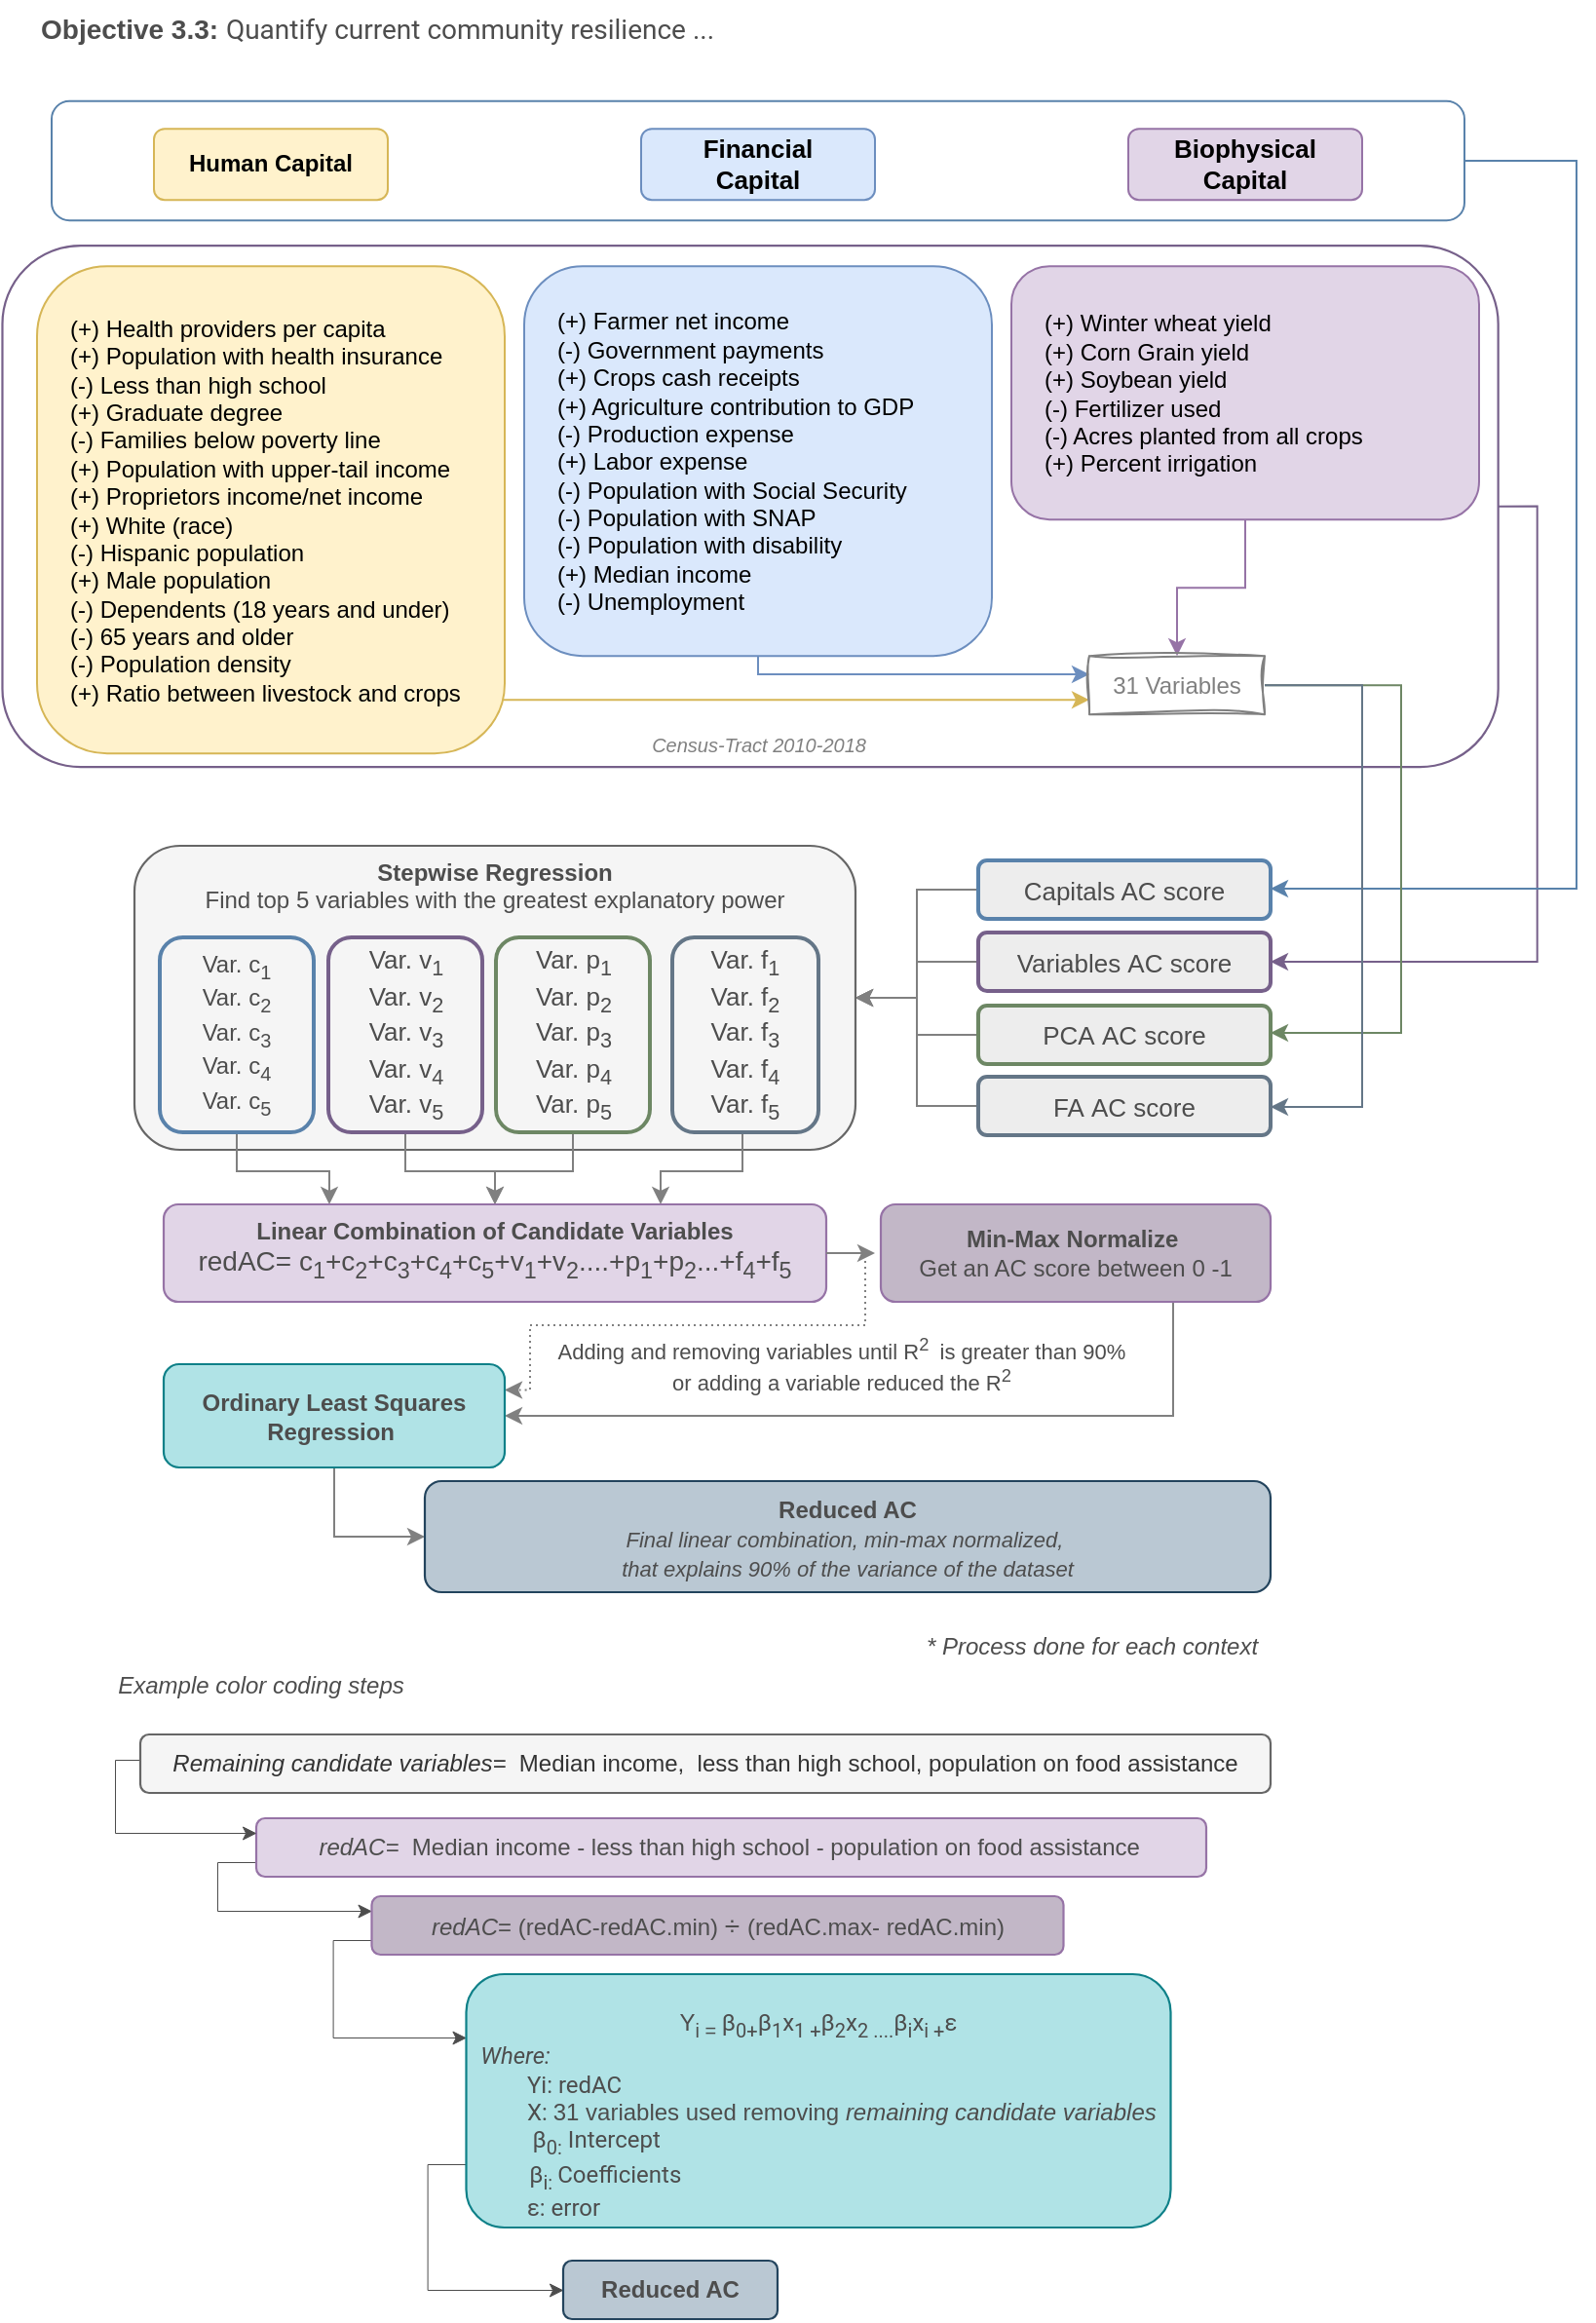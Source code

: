 <mxfile version="24.7.8">
  <diagram name="Page-1" id="65equGSbjDSZer9oPUZJ">
    <mxGraphModel dx="513" dy="2023" grid="1" gridSize="10" guides="1" tooltips="1" connect="1" arrows="1" fold="1" page="1" pageScale="1" pageWidth="850" pageHeight="1100" math="0" shadow="0">
      <root>
        <mxCell id="0" />
        <mxCell id="1" parent="0" />
        <mxCell id="CiPtJtfEncGm_2vBSK0f-44" style="edgeStyle=orthogonalEdgeStyle;rounded=0;orthogonalLoop=1;jettySize=auto;html=1;exitX=0;exitY=0.5;exitDx=0;exitDy=0;entryX=1;entryY=0.5;entryDx=0;entryDy=0;strokeColor=#808080;align=center;verticalAlign=middle;fontFamily=Helvetica;fontSize=11;fontColor=#4D4D4D;labelBackgroundColor=default;endArrow=classic;" parent="1" source="CiPtJtfEncGm_2vBSK0f-5" target="CiPtJtfEncGm_2vBSK0f-10" edge="1">
          <mxGeometry relative="1" as="geometry" />
        </mxCell>
        <mxCell id="CiPtJtfEncGm_2vBSK0f-5" value="&lt;font style=&quot;font-size: 13px;&quot;&gt;Variables&amp;nbsp;AC score&lt;/font&gt;" style="text;html=1;strokeColor=#76608A;fillColor=#EDEDED;align=center;verticalAlign=middle;whiteSpace=wrap;rounded=1;fontSize=12;fontColor=#4D4D4D;strokeWidth=2;labelBorderColor=none;labelBackgroundColor=none;" parent="1" vertex="1">
          <mxGeometry x="1373" y="-591.5" width="150" height="30" as="geometry" />
        </mxCell>
        <mxCell id="CiPtJtfEncGm_2vBSK0f-43" style="edgeStyle=orthogonalEdgeStyle;rounded=0;orthogonalLoop=1;jettySize=auto;html=1;exitX=0;exitY=0.5;exitDx=0;exitDy=0;entryX=1;entryY=0.5;entryDx=0;entryDy=0;strokeColor=#808080;align=center;verticalAlign=middle;fontFamily=Helvetica;fontSize=11;fontColor=#4D4D4D;labelBackgroundColor=default;endArrow=classic;" parent="1" source="CiPtJtfEncGm_2vBSK0f-6" target="CiPtJtfEncGm_2vBSK0f-10" edge="1">
          <mxGeometry relative="1" as="geometry" />
        </mxCell>
        <mxCell id="CiPtJtfEncGm_2vBSK0f-6" value="&lt;font style=&quot;font-size: 13px;&quot;&gt;Capitals AC score&lt;/font&gt;" style="text;html=1;strokeColor=#5982AB;fillColor=#EDEDED;align=center;verticalAlign=middle;whiteSpace=wrap;rounded=1;fontSize=12;fontColor=#4D4D4D;fontFamily=Helvetica;labelBorderColor=none;labelBackgroundColor=none;strokeWidth=2;" parent="1" vertex="1">
          <mxGeometry x="1373" y="-628.5" width="150" height="30" as="geometry" />
        </mxCell>
        <mxCell id="CiPtJtfEncGm_2vBSK0f-45" style="edgeStyle=orthogonalEdgeStyle;rounded=0;orthogonalLoop=1;jettySize=auto;html=1;exitX=0;exitY=0.5;exitDx=0;exitDy=0;strokeColor=#808080;align=center;verticalAlign=middle;fontFamily=Helvetica;fontSize=11;fontColor=#4D4D4D;labelBackgroundColor=default;endArrow=classic;" parent="1" source="CiPtJtfEncGm_2vBSK0f-7" target="CiPtJtfEncGm_2vBSK0f-10" edge="1">
          <mxGeometry relative="1" as="geometry" />
        </mxCell>
        <mxCell id="CiPtJtfEncGm_2vBSK0f-7" value="&lt;font style=&quot;font-size: 13px;&quot;&gt;&lt;font style=&quot;font-size: 13px;&quot;&gt;PCA&amp;nbsp;&lt;/font&gt;&lt;span style=&quot;&quot;&gt;AC score&lt;/span&gt;&lt;/font&gt;" style="text;html=1;strokeColor=#6D8764;fillColor=#EDEDED;align=center;verticalAlign=middle;whiteSpace=wrap;rounded=1;glass=0;shadow=0;fontColor=#4D4D4D;strokeWidth=2;" parent="1" vertex="1">
          <mxGeometry x="1373" y="-554" width="150" height="30" as="geometry" />
        </mxCell>
        <mxCell id="CiPtJtfEncGm_2vBSK0f-46" style="edgeStyle=orthogonalEdgeStyle;rounded=0;orthogonalLoop=1;jettySize=auto;html=1;exitX=0;exitY=0.5;exitDx=0;exitDy=0;entryX=1;entryY=0.5;entryDx=0;entryDy=0;strokeColor=#808080;align=center;verticalAlign=middle;fontFamily=Helvetica;fontSize=11;fontColor=#4D4D4D;labelBackgroundColor=default;endArrow=classic;" parent="1" source="CiPtJtfEncGm_2vBSK0f-8" target="CiPtJtfEncGm_2vBSK0f-10" edge="1">
          <mxGeometry relative="1" as="geometry" />
        </mxCell>
        <mxCell id="CiPtJtfEncGm_2vBSK0f-8" value="&lt;font style=&quot;font-size: 13px;&quot;&gt;&lt;font style=&quot;font-size: 13px;&quot;&gt;FA&amp;nbsp;&lt;/font&gt;&lt;span style=&quot;&quot;&gt;AC score&lt;/span&gt;&lt;/font&gt;" style="text;html=1;strokeColor=#647687;fillColor=#EDEDED;align=center;verticalAlign=middle;whiteSpace=wrap;rounded=1;glass=0;shadow=0;fontColor=#4D4D4D;strokeWidth=2;" parent="1" vertex="1">
          <mxGeometry x="1373" y="-517.5" width="150" height="30" as="geometry" />
        </mxCell>
        <mxCell id="CiPtJtfEncGm_2vBSK0f-10" value="&lt;div style=&quot;&quot;&gt;&lt;b style=&quot;background-color: initial;&quot;&gt;Stepwise&amp;nbsp;Regression&lt;/b&gt;&lt;br&gt;&lt;/div&gt;&lt;div style=&quot;&quot;&gt;&lt;span style=&quot;background-color: initial;&quot;&gt;&lt;div style=&quot;&quot;&gt;&lt;span style=&quot;background-color: initial;&quot;&gt;Find top 5 variables with the greatest explanatory power&lt;/span&gt;&lt;/div&gt;&lt;/span&gt;&lt;/div&gt;" style="text;html=1;strokeColor=#666666;fillColor=#f5f5f5;align=center;verticalAlign=top;whiteSpace=wrap;rounded=1;fontSize=12;fontColor=#4D4D4D;strokeWidth=1.1;labelBorderColor=none;labelBackgroundColor=none;" parent="1" vertex="1">
          <mxGeometry x="940" y="-636" width="370" height="156" as="geometry" />
        </mxCell>
        <mxCell id="CiPtJtfEncGm_2vBSK0f-26" style="edgeStyle=orthogonalEdgeStyle;rounded=0;orthogonalLoop=1;jettySize=auto;html=1;exitX=0.5;exitY=1;exitDx=0;exitDy=0;entryX=0.25;entryY=0;entryDx=0;entryDy=0;strokeColor=#808080;fontColor=#4D4D4D;" parent="1" source="CiPtJtfEncGm_2vBSK0f-15" target="CiPtJtfEncGm_2vBSK0f-25" edge="1">
          <mxGeometry relative="1" as="geometry" />
        </mxCell>
        <mxCell id="CiPtJtfEncGm_2vBSK0f-15" value="&lt;font&gt;Var. c&lt;sub&gt;1&lt;/sub&gt;&lt;/font&gt;&lt;div&gt;&lt;font&gt;Var. c&lt;sub&gt;2&lt;/sub&gt;&lt;/font&gt;&lt;/div&gt;&lt;div&gt;&lt;font&gt;Var. c&lt;sub&gt;3&lt;/sub&gt;&lt;/font&gt;&lt;/div&gt;&lt;div&gt;&lt;font&gt;Var. c&lt;sub&gt;4&lt;/sub&gt;&lt;/font&gt;&lt;/div&gt;&lt;div&gt;&lt;font&gt;Var. c&lt;sub&gt;5&lt;/sub&gt;&lt;/font&gt;&lt;/div&gt;" style="text;html=1;strokeColor=#5982AB;fillColor=none;align=center;verticalAlign=middle;whiteSpace=wrap;rounded=1;fontSize=12;fontColor=#4D4D4D;fontFamily=Helvetica;labelBorderColor=none;labelBackgroundColor=none;strokeWidth=2;" parent="1" vertex="1">
          <mxGeometry x="953" y="-589" width="79" height="100" as="geometry" />
        </mxCell>
        <mxCell id="CiPtJtfEncGm_2vBSK0f-30" style="edgeStyle=orthogonalEdgeStyle;rounded=0;orthogonalLoop=1;jettySize=auto;html=1;exitX=0.5;exitY=1;exitDx=0;exitDy=0;entryX=0.5;entryY=0;entryDx=0;entryDy=0;strokeColor=#808080;fontColor=#4D4D4D;" parent="1" source="CiPtJtfEncGm_2vBSK0f-16" target="CiPtJtfEncGm_2vBSK0f-25" edge="1">
          <mxGeometry relative="1" as="geometry">
            <mxPoint x="1113" y="-450" as="targetPoint" />
          </mxGeometry>
        </mxCell>
        <mxCell id="CiPtJtfEncGm_2vBSK0f-16" value="&lt;font style=&quot;font-size: 13px;&quot;&gt;Var. v&lt;sub&gt;1&lt;/sub&gt;&lt;/font&gt;&lt;div style=&quot;font-size: 13px;&quot;&gt;&lt;font&gt;Var. v&lt;sub&gt;2&lt;/sub&gt;&lt;/font&gt;&lt;/div&gt;&lt;div style=&quot;font-size: 13px;&quot;&gt;&lt;font&gt;Var. v&lt;sub&gt;3&lt;/sub&gt;&lt;/font&gt;&lt;/div&gt;&lt;div style=&quot;font-size: 13px;&quot;&gt;&lt;font&gt;Var. v&lt;sub&gt;4&lt;/sub&gt;&lt;/font&gt;&lt;/div&gt;&lt;div style=&quot;font-size: 13px;&quot;&gt;&lt;font&gt;Var. v&lt;sub&gt;5&lt;/sub&gt;&lt;/font&gt;&lt;/div&gt;" style="text;html=1;strokeColor=#76608A;fillColor=none;align=center;verticalAlign=middle;whiteSpace=wrap;rounded=1;fontSize=12;fontColor=#4D4D4D;strokeWidth=2;labelBorderColor=none;labelBackgroundColor=none;" parent="1" vertex="1">
          <mxGeometry x="1039.5" y="-589" width="79" height="100" as="geometry" />
        </mxCell>
        <mxCell id="CiPtJtfEncGm_2vBSK0f-28" style="edgeStyle=orthogonalEdgeStyle;rounded=0;orthogonalLoop=1;jettySize=auto;html=1;exitX=0.5;exitY=1;exitDx=0;exitDy=0;entryX=0.5;entryY=0;entryDx=0;entryDy=0;strokeColor=#808080;fontColor=#4D4D4D;" parent="1" source="CiPtJtfEncGm_2vBSK0f-17" target="CiPtJtfEncGm_2vBSK0f-25" edge="1">
          <mxGeometry relative="1" as="geometry">
            <mxPoint x="1103" y="-460" as="targetPoint" />
          </mxGeometry>
        </mxCell>
        <mxCell id="CiPtJtfEncGm_2vBSK0f-17" value="&lt;font style=&quot;font-size: 13px;&quot;&gt;Var. p&lt;sub&gt;1&lt;/sub&gt;&lt;/font&gt;&lt;div style=&quot;font-size: 13px;&quot;&gt;&lt;font&gt;Var. p&lt;sub&gt;2&lt;/sub&gt;&lt;/font&gt;&lt;/div&gt;&lt;div style=&quot;font-size: 13px;&quot;&gt;&lt;font&gt;Var. p&lt;sub&gt;3&lt;/sub&gt;&lt;/font&gt;&lt;/div&gt;&lt;div style=&quot;font-size: 13px;&quot;&gt;&lt;font&gt;Var. p&lt;sub&gt;4&lt;/sub&gt;&lt;/font&gt;&lt;/div&gt;&lt;div style=&quot;font-size: 13px;&quot;&gt;&lt;font&gt;Var. p&lt;sub&gt;5&lt;/sub&gt;&lt;/font&gt;&lt;/div&gt;" style="text;html=1;strokeColor=#6D8764;fillColor=none;align=center;verticalAlign=middle;whiteSpace=wrap;rounded=1;glass=0;shadow=0;fontColor=#4D4D4D;strokeWidth=2;" parent="1" vertex="1">
          <mxGeometry x="1125.5" y="-589" width="79" height="100" as="geometry" />
        </mxCell>
        <mxCell id="CiPtJtfEncGm_2vBSK0f-29" style="edgeStyle=orthogonalEdgeStyle;rounded=0;orthogonalLoop=1;jettySize=auto;html=1;exitX=0.5;exitY=1;exitDx=0;exitDy=0;entryX=0.75;entryY=0;entryDx=0;entryDy=0;strokeColor=#808080;fontColor=#4D4D4D;" parent="1" source="CiPtJtfEncGm_2vBSK0f-18" target="CiPtJtfEncGm_2vBSK0f-25" edge="1">
          <mxGeometry relative="1" as="geometry">
            <Array as="points">
              <mxPoint x="1252" y="-469" />
              <mxPoint x="1210" y="-469" />
            </Array>
          </mxGeometry>
        </mxCell>
        <mxCell id="CiPtJtfEncGm_2vBSK0f-18" value="&lt;font style=&quot;font-size: 13px;&quot;&gt;Var. f&lt;sub&gt;1&lt;/sub&gt;&lt;/font&gt;&lt;div style=&quot;font-size: 13px;&quot;&gt;&lt;font&gt;Var. f&lt;sub&gt;2&lt;/sub&gt;&lt;/font&gt;&lt;/div&gt;&lt;div style=&quot;font-size: 13px;&quot;&gt;&lt;font&gt;Var. f&lt;sub&gt;3&lt;/sub&gt;&lt;/font&gt;&lt;/div&gt;&lt;div style=&quot;font-size: 13px;&quot;&gt;&lt;font&gt;Var. f&lt;sub&gt;4&lt;/sub&gt;&lt;/font&gt;&lt;/div&gt;&lt;div style=&quot;font-size: 13px;&quot;&gt;&lt;font&gt;Var. f&lt;sub&gt;5&lt;/sub&gt;&lt;/font&gt;&lt;/div&gt;" style="text;html=1;strokeColor=#647687;fillColor=none;align=center;verticalAlign=middle;whiteSpace=wrap;rounded=1;glass=0;shadow=0;fontColor=#4D4D4D;strokeWidth=2;" parent="1" vertex="1">
          <mxGeometry x="1216" y="-589" width="75" height="100" as="geometry" />
        </mxCell>
        <mxCell id="CiPtJtfEncGm_2vBSK0f-35" value="" style="edgeStyle=orthogonalEdgeStyle;rounded=0;orthogonalLoop=1;jettySize=auto;html=1;strokeColor=#808080;align=center;verticalAlign=middle;fontFamily=Helvetica;fontSize=11;fontColor=#4D4D4D;labelBackgroundColor=default;endArrow=classic;exitX=0.75;exitY=1;exitDx=0;exitDy=0;entryX=1;entryY=0.5;entryDx=0;entryDy=0;" parent="1" source="u8C992GUdGFulS2IJMDo-1" target="CiPtJtfEncGm_2vBSK0f-34" edge="1">
          <mxGeometry relative="1" as="geometry">
            <Array as="points">
              <mxPoint x="1473" y="-343" />
            </Array>
          </mxGeometry>
        </mxCell>
        <mxCell id="u8C992GUdGFulS2IJMDo-3" style="edgeStyle=orthogonalEdgeStyle;rounded=0;orthogonalLoop=1;jettySize=auto;html=1;exitX=1;exitY=0.5;exitDx=0;exitDy=0;strokeColor=#808080;align=center;verticalAlign=middle;fontFamily=Helvetica;fontSize=11;fontColor=#4D4D4D;labelBackgroundColor=default;endArrow=classic;" parent="1" source="CiPtJtfEncGm_2vBSK0f-25" edge="1">
          <mxGeometry relative="1" as="geometry">
            <mxPoint x="1320" y="-427" as="targetPoint" />
          </mxGeometry>
        </mxCell>
        <mxCell id="CiPtJtfEncGm_2vBSK0f-25" value="&lt;div style=&quot;&quot;&gt;&lt;b&gt;Linear Combination of Candidate Variables&lt;/b&gt;&lt;/div&gt;&lt;div style=&quot;&quot;&gt;&lt;span style=&quot;background-color: initial; font-size: 14px;&quot;&gt;&lt;div style=&quot;&quot;&gt;&lt;font style=&quot;font-size: 14px;&quot;&gt;redAC= c&lt;/font&gt;&lt;span style=&quot;&quot;&gt;&lt;sub&gt;1&lt;/sub&gt;+&lt;/span&gt;&lt;font style=&quot;font-size: 14px;&quot;&gt;c&lt;/font&gt;&lt;sub style=&quot;&quot;&gt;2&lt;/sub&gt;&lt;span style=&quot;&quot;&gt;+c&lt;/span&gt;&lt;sub style=&quot;&quot;&gt;3&lt;/sub&gt;&lt;span style=&quot;&quot;&gt;+c&lt;/span&gt;&lt;sub style=&quot;&quot;&gt;4&lt;/sub&gt;&lt;span style=&quot;&quot;&gt;+c&lt;/span&gt;&lt;sub style=&quot;&quot;&gt;5&lt;/sub&gt;&lt;span style=&quot;&quot;&gt;+v&lt;/span&gt;&lt;sub style=&quot;&quot;&gt;1&lt;/sub&gt;&lt;span style=&quot;&quot;&gt;+v&lt;/span&gt;&lt;sub style=&quot;&quot;&gt;2&lt;/sub&gt;&lt;span style=&quot;&quot;&gt;....+p&lt;/span&gt;&lt;sub style=&quot;&quot;&gt;1&lt;/sub&gt;&lt;span style=&quot;&quot;&gt;+p&lt;/span&gt;&lt;sub style=&quot;&quot;&gt;2&lt;/sub&gt;&lt;span style=&quot;&quot;&gt;...+f&lt;/span&gt;&lt;sub style=&quot;&quot;&gt;4&lt;/sub&gt;&lt;span style=&quot;&quot;&gt;+f&lt;/span&gt;&lt;sub style=&quot;&quot;&gt;5&lt;/sub&gt;&lt;span style=&quot;font-family: monospace; font-size: 0px; text-align: start; text-wrap: nowrap; background-color: initial;&quot;&gt;%3CmxGraphModel%3E%3Croot%3E%3CmxCell%20id%3D%220%22%2F%3E%3CmxCell%20id%3D%221%22%20parent%3D%220%22%2F%3E%3CmxCell%20id%3D%222%22%20value%3D%22%26lt%3Bdiv%20style%3D%26quot%3B%26quot%3B%26gt%3B%26lt%3Bb%20style%3D%26quot%3Bbackground-color%3A%20initial%3B%26quot%3B%26gt%3BStepwise%26amp%3Bnbsp%3BRegression%26lt%3B%2Fb%26gt%3B%26lt%3Bbr%26gt%3B%26lt%3B%2Fdiv%26gt%3B%26lt%3Bdiv%20style%3D%26quot%3B%26quot%3B%26gt%3B%26lt%3Bspan%20style%3D%26quot%3Bbackground-color%3A%20initial%3B%26quot%3B%26gt%3B%26lt%3Bdiv%20style%3D%26quot%3B%26quot%3B%26gt%3B%26lt%3Bspan%20style%3D%26quot%3Bbackground-color%3A%20initial%3B%26quot%3B%26gt%3B-%20Find%20top%205%20variables%20with%20the%20greatest%20explanatory%20power%26lt%3B%2Fspan%26gt%3B%26lt%3B%2Fdiv%26gt%3B%26lt%3B%2Fspan%26gt%3B%26lt%3B%2Fdiv%26gt%3B%22%20style%3D%22text%3Bhtml%3D1%3BstrokeColor%3D%23666666%3BfillColor%3D%23f5f5f5%3Balign%3Dcenter%3BverticalAlign%3Dtop%3BwhiteSpace%3Dwrap%3Brounded%3D1%3BfontSize%3D12%3BfontColor%3D%23333333%3BstrokeWidth%3D1.1%3BlabelBorderColor%3Dnone%3BlabelBackgroundColor%3Dnone%3B%22%20vertex%3D%221%22%20parent%3D%221%22%3E%3CmxGeometry%20x%3D%221058%22%20y%3D%22408%22%20width%3D%22370%22%20height%3D%22176%22%20as%3D%22geometry%22%2F%3E%3C%2FmxCell%3E%3C%2Froot%3E%3C%2FmxGraphModel%3E&lt;/span&gt;&lt;span style=&quot;background-color: initial; font-family: monospace; font-size: 0px; text-align: start; text-wrap: nowrap;&quot;&gt;%3CmxGraphModel%3E%3Croot%3E%3CmxCell%20id%3D%220%22%2F%3E%3CmxCell%20id%3D%221%22%20parent%3D%220%22%2F%3E%3CmxCell%20id%3D%222%22%20value%3D%22%26lt%3Bdiv%20style%3D%26quot%3B%26quot%3B%26gt%3B%26lt%3Bb%20style%3D%26quot%3Bbackground-color%3A%20initial%3B%26quot%3B%26gt%3BStepwise%26amp%3Bnbsp%3BRegression%26lt%3B%2Fb%26gt%3B%26lt%3Bbr%26gt%3B%26lt%3B%2Fdiv%26gt%3B%26lt%3Bdiv%20style%3D%26quot%3B%26quot%3B%26gt%3B%26lt%3Bspan%20style%3D%26quot%3Bbackground-color%3A%20initial%3B%26quot%3B%26gt%3B%26lt%3Bdiv%20style%3D%26quot%3B%26quot%3B%26gt%3B%26lt%3Bspan%20style%3D%26quot%3Bbackground-color%3A%20initial%3B%26quot%3B%26gt%3B-%20Find%20top%205%20variables%20with%20the%20greatest%20explanatory%20power%26lt%3B%2Fspan%26gt%3B%26lt%3B%2Fdiv%26gt%3B%26lt%3B%2Fspan%26gt%3B%26lt%3B%2Fdiv%26gt%3B%22%20style%3D%22text%3Bhtml%3D1%3BstrokeColor%3D%23666666%3BfillColor%3D%23f5f5f5%3Balign%3Dcenter%3BverticalAlign%3Dtop%3BwhiteSpace%3Dwrap%3Brounded%3D1%3BfontSize%3D12%3BfontColor%3D%23333333%3BstrokeWidth%3D1.1%3BlabelBorderColor%3Dnone%3BlabelBackgroundColor%3Dnone%3B%22%20vertex%3D%221%22%20parent%3D%221%22%3E%3CmxGeometry%20x%3D%221058%22%20y%3D%22408%22%20width%3D%22370%22%20height%3D%22176%22%20as%3D%22geometry%22%2F%3E%3C%2FmxCell%3E%3C%2Froot%3E%3C%2FmxGraphModel%3E&lt;/span&gt;&lt;/div&gt;&lt;/span&gt;&lt;/div&gt;" style="text;html=1;strokeColor=#9673a6;fillColor=#e1d5e7;align=center;verticalAlign=top;whiteSpace=wrap;rounded=1;fontSize=12;strokeWidth=1.1;labelBorderColor=none;labelBackgroundColor=none;fontColor=#4D4D4D;" parent="1" vertex="1">
          <mxGeometry x="955" y="-452" width="340" height="50" as="geometry" />
        </mxCell>
        <mxCell id="CiPtJtfEncGm_2vBSK0f-36" value="Adding and removing variables until R&lt;sup&gt;2&amp;nbsp;&lt;/sup&gt;&amp;nbsp;is greater than 90%&amp;nbsp;&lt;div&gt;or adding a variable reduced the R&lt;sup&gt;2&lt;/sup&gt;&amp;nbsp;&lt;/div&gt;" style="edgeStyle=orthogonalEdgeStyle;rounded=0;orthogonalLoop=1;jettySize=auto;html=1;exitX=1;exitY=0.5;exitDx=0;exitDy=0;entryX=1;entryY=0.25;entryDx=0;entryDy=0;strokeColor=#808080;align=center;verticalAlign=middle;fontFamily=Helvetica;fontSize=11;fontColor=#4D4D4D;labelBackgroundColor=none;endArrow=classic;dashed=1;dashPattern=1 2;" parent="1" source="CiPtJtfEncGm_2vBSK0f-25" target="CiPtJtfEncGm_2vBSK0f-34" edge="1">
          <mxGeometry x="-0.507" y="20" relative="1" as="geometry">
            <mxPoint as="offset" />
            <mxPoint x="1414" y="-338.5" as="sourcePoint" />
            <mxPoint x="1121" y="-340" as="targetPoint" />
            <Array as="points">
              <mxPoint x="1315" y="-427" />
              <mxPoint x="1315" y="-390" />
              <mxPoint x="1143" y="-390" />
              <mxPoint x="1143" y="-357" />
            </Array>
          </mxGeometry>
        </mxCell>
        <mxCell id="gh_SNCxcXygkALrlwI0--44" style="edgeStyle=orthogonalEdgeStyle;rounded=0;orthogonalLoop=1;jettySize=auto;html=1;exitX=0.5;exitY=1;exitDx=0;exitDy=0;fontColor=#4D4D4D;strokeColor=#808080;entryX=0;entryY=0.5;entryDx=0;entryDy=0;" parent="1" source="CiPtJtfEncGm_2vBSK0f-34" target="CiPtJtfEncGm_2vBSK0f-38" edge="1">
          <mxGeometry relative="1" as="geometry" />
        </mxCell>
        <mxCell id="CiPtJtfEncGm_2vBSK0f-34" value="&lt;b&gt;Ordinary Least Squares Regression&amp;nbsp;&lt;/b&gt;" style="whiteSpace=wrap;html=1;verticalAlign=middle;fillColor=#b0e3e6;strokeColor=#0e8088;rounded=1;strokeWidth=1.1;labelBorderColor=none;labelBackgroundColor=none;fontColor=#4D4D4D;" parent="1" vertex="1">
          <mxGeometry x="955" y="-370" width="175" height="53" as="geometry" />
        </mxCell>
        <mxCell id="CiPtJtfEncGm_2vBSK0f-38" value="&lt;div style=&quot;&quot;&gt;&lt;b&gt;Reduced AC&lt;/b&gt;&lt;/div&gt;&lt;div style=&quot;font-size: 11px;&quot;&gt;&lt;div style=&quot;line-height: 10.4px;&quot;&gt;&lt;sub style=&quot;&quot;&gt;&lt;i style=&quot;font-size: 11px;&quot;&gt;&lt;font style=&quot;font-size: 11px;&quot;&gt;Final linear combination, min-max normalized,&amp;nbsp;&lt;/font&gt;&lt;/i&gt;&lt;/sub&gt;&lt;/div&gt;&lt;div style=&quot;line-height: 10.4px;&quot;&gt;&lt;sub&gt;&lt;i style=&quot;font-size: 11px;&quot;&gt;&lt;font style=&quot;font-size: 11px;&quot;&gt;that explains 90% of the variance of the dataset&lt;/font&gt;&lt;/i&gt;&lt;/sub&gt;&lt;/div&gt;&lt;/div&gt;" style="text;html=1;strokeColor=#23445d;fillColor=#bac8d3;align=center;verticalAlign=middle;whiteSpace=wrap;rounded=1;fontSize=12;strokeWidth=1.1;labelBorderColor=none;labelBackgroundColor=none;fontColor=#4D4D4D;" parent="1" vertex="1">
          <mxGeometry x="1089" y="-310" width="434" height="57" as="geometry" />
        </mxCell>
        <mxCell id="u8C992GUdGFulS2IJMDo-1" value="&lt;div style=&quot;&quot;&gt;&lt;b&gt;Min-Max Normalize&amp;nbsp;&lt;/b&gt;&lt;br&gt;&lt;font style=&quot;font-size: 12px;&quot;&gt;Get an AC score between 0 -1&lt;/font&gt;&lt;/div&gt;" style="text;html=1;strokeColor=#9673a6;fillColor=#C2B7C7;align=center;verticalAlign=middle;whiteSpace=wrap;rounded=1;fontSize=12;strokeWidth=1.1;labelBorderColor=none;labelBackgroundColor=none;fontColor=#4D4D4D;" parent="1" vertex="1">
          <mxGeometry x="1323" y="-452" width="200" height="50" as="geometry" />
        </mxCell>
        <mxCell id="gh_SNCxcXygkALrlwI0--37" style="edgeStyle=orthogonalEdgeStyle;rounded=0;orthogonalLoop=1;jettySize=auto;html=1;exitX=0.5;exitY=0;exitDx=0;exitDy=0;entryX=1;entryY=0.5;entryDx=0;entryDy=0;strokeColor=#76608A;" parent="1" source="gh_SNCxcXygkALrlwI0--2" target="CiPtJtfEncGm_2vBSK0f-5" edge="1">
          <mxGeometry relative="1" as="geometry" />
        </mxCell>
        <mxCell id="gh_SNCxcXygkALrlwI0--2" value="" style="rounded=1;whiteSpace=wrap;html=1;fontSize=13;labelBorderColor=default;labelBackgroundColor=none;fillColor=none;strokeColor=#76608A;rotation=90;fontColor=#333333;strokeWidth=1.1;" parent="1" vertex="1">
          <mxGeometry x="1122.28" y="-1193.97" width="267.5" height="767.59" as="geometry" />
        </mxCell>
        <mxCell id="gh_SNCxcXygkALrlwI0--3" style="edgeStyle=orthogonalEdgeStyle;rounded=0;orthogonalLoop=1;jettySize=auto;html=1;exitX=0.995;exitY=0.832;exitDx=0;exitDy=0;strokeColor=#d6b656;exitPerimeter=0;fillColor=#fff2cc;entryX=0;entryY=0.75;entryDx=0;entryDy=0;" parent="1" target="gh_SNCxcXygkALrlwI0--22" edge="1">
          <mxGeometry relative="1" as="geometry">
            <mxPoint x="1127.8" y="-717.18" as="sourcePoint" />
            <mxPoint x="1464" y="-725.18" as="targetPoint" />
            <Array as="points">
              <mxPoint x="1119" y="-716.93" />
              <mxPoint x="1119" y="-710.93" />
            </Array>
          </mxGeometry>
        </mxCell>
        <mxCell id="gh_SNCxcXygkALrlwI0--4" value="&lt;div style=&quot;&quot;&gt;&lt;span style=&quot;background-color: initial;&quot;&gt;(+) Health providers per capita&lt;/span&gt;&lt;/div&gt;&lt;span style=&quot;background-color: initial;&quot;&gt;&lt;div style=&quot;&quot;&gt;&lt;span style=&quot;background-color: initial;&quot;&gt;(+) Population with health insurance&lt;/span&gt;&lt;/div&gt;&lt;/span&gt;&lt;span style=&quot;background-color: initial;&quot;&gt;&lt;div style=&quot;&quot;&gt;&lt;span style=&quot;background-color: initial;&quot;&gt;(-) Less than high school&lt;/span&gt;&lt;/div&gt;&lt;/span&gt;&lt;span style=&quot;background-color: initial;&quot;&gt;&lt;div style=&quot;&quot;&gt;&lt;span style=&quot;background-color: initial;&quot;&gt;(+) Graduate degree&lt;/span&gt;&lt;/div&gt;&lt;/span&gt;&lt;span style=&quot;background-color: initial;&quot;&gt;&lt;div style=&quot;&quot;&gt;&lt;span style=&quot;background-color: initial;&quot;&gt;(-) Families below poverty line&lt;/span&gt;&lt;/div&gt;&lt;/span&gt;&lt;span style=&quot;background-color: initial;&quot;&gt;&lt;div style=&quot;&quot;&gt;&lt;span style=&quot;background-color: initial;&quot;&gt;(+) Population with upper-tail income&lt;/span&gt;&lt;/div&gt;&lt;div style=&quot;&quot;&gt;(+) Proprietors income/net income&lt;span style=&quot;background-color: initial;&quot;&gt;&lt;br&gt;&lt;/span&gt;&lt;/div&gt;&lt;/span&gt;&lt;span style=&quot;background-color: initial;&quot;&gt;&lt;div style=&quot;&quot;&gt;&lt;span style=&quot;background-color: initial;&quot;&gt;(+) White (race)&lt;/span&gt;&lt;/div&gt;&lt;/span&gt;&lt;span style=&quot;background-color: initial;&quot;&gt;&lt;div style=&quot;&quot;&gt;&lt;span style=&quot;background-color: initial;&quot;&gt;(-) Hispanic population&lt;/span&gt;&lt;/div&gt;&lt;/span&gt;&lt;span style=&quot;background-color: initial;&quot;&gt;&lt;div style=&quot;&quot;&gt;&lt;span style=&quot;background-color: initial;&quot;&gt;(+) Male population&lt;/span&gt;&lt;/div&gt;&lt;/span&gt;&lt;span style=&quot;background-color: initial;&quot;&gt;&lt;div style=&quot;&quot;&gt;&lt;span style=&quot;background-color: initial;&quot;&gt;(-) Dependents (18 years and under)&lt;/span&gt;&lt;/div&gt;&lt;/span&gt;&lt;span style=&quot;background-color: initial;&quot;&gt;&lt;div style=&quot;&quot;&gt;&lt;span style=&quot;background-color: initial;&quot;&gt;(-) 65 years and older&lt;/span&gt;&lt;/div&gt;&lt;/span&gt;&lt;span style=&quot;background-color: initial;&quot;&gt;&lt;div style=&quot;&quot;&gt;&lt;span style=&quot;background-color: initial;&quot;&gt;(-) Population density&lt;/span&gt;&lt;/div&gt;&lt;/span&gt;&lt;span style=&quot;background-color: initial;&quot;&gt;&lt;div style=&quot;&quot;&gt;&lt;span style=&quot;background-color: initial;&quot;&gt;(+) Ratio between livestock and crops&amp;nbsp;&lt;/span&gt;&lt;/div&gt;&lt;/span&gt;" style="whiteSpace=wrap;html=1;rounded=1;fillColor=#fff2cc;strokeColor=#d6b656;align=left;spacingLeft=15;" parent="1" vertex="1">
          <mxGeometry x="890" y="-933.43" width="240" height="250" as="geometry" />
        </mxCell>
        <mxCell id="gh_SNCxcXygkALrlwI0--5" style="edgeStyle=orthogonalEdgeStyle;rounded=0;orthogonalLoop=1;jettySize=auto;html=1;entryX=0;entryY=0.346;entryDx=0;entryDy=0;strokeColor=#6c8ebf;exitX=0.5;exitY=1;exitDx=0;exitDy=0;fillColor=#dae8fc;entryPerimeter=0;" parent="1" source="gh_SNCxcXygkALrlwI0--6" target="gh_SNCxcXygkALrlwI0--22" edge="1">
          <mxGeometry relative="1" as="geometry">
            <mxPoint x="1350" y="-701.44" as="targetPoint" />
            <mxPoint x="1265" y="-723.94" as="sourcePoint" />
            <Array as="points">
              <mxPoint x="1260" y="-723.93" />
              <mxPoint x="1430" y="-723.93" />
            </Array>
          </mxGeometry>
        </mxCell>
        <mxCell id="gh_SNCxcXygkALrlwI0--6" value="&lt;div style=&quot;&quot;&gt;&lt;span style=&quot;background-color: initial;&quot;&gt;(+) Farmer net income&lt;/span&gt;&lt;/div&gt;&lt;span style=&quot;background-color: initial;&quot;&gt;&lt;div style=&quot;&quot;&gt;&lt;span style=&quot;background-color: initial;&quot;&gt;(-) Government payments&lt;/span&gt;&lt;/div&gt;&lt;/span&gt;&lt;span style=&quot;background-color: initial;&quot;&gt;&lt;div style=&quot;&quot;&gt;&lt;span style=&quot;background-color: initial;&quot;&gt;(+) Crops cash receipts&lt;/span&gt;&lt;/div&gt;&lt;/span&gt;&lt;span style=&quot;background-color: initial;&quot;&gt;&lt;div style=&quot;&quot;&gt;&lt;span style=&quot;background-color: initial;&quot;&gt;(+) Agriculture contribution to GDP&lt;/span&gt;&lt;/div&gt;&lt;/span&gt;&lt;span style=&quot;background-color: initial;&quot;&gt;&lt;div style=&quot;&quot;&gt;&lt;span style=&quot;background-color: initial;&quot;&gt;(-) Production expense&lt;/span&gt;&lt;/div&gt;&lt;/span&gt;&lt;span style=&quot;background-color: initial;&quot;&gt;&lt;div style=&quot;&quot;&gt;&lt;span style=&quot;background-color: initial;&quot;&gt;(+) Labor expense&lt;/span&gt;&lt;/div&gt;&lt;/span&gt;&lt;span style=&quot;background-color: initial;&quot;&gt;&lt;div style=&quot;&quot;&gt;&lt;span style=&quot;background-color: initial;&quot;&gt;(-) Population with Social Security&lt;/span&gt;&lt;/div&gt;&lt;/span&gt;&lt;span style=&quot;background-color: initial;&quot;&gt;&lt;div style=&quot;&quot;&gt;&lt;span style=&quot;background-color: initial;&quot;&gt;(-) Population with SNAP&lt;/span&gt;&lt;/div&gt;&lt;/span&gt;&lt;span style=&quot;background-color: initial;&quot;&gt;&lt;div style=&quot;&quot;&gt;&lt;span style=&quot;background-color: initial;&quot;&gt;(-) Population with disability&lt;/span&gt;&lt;/div&gt;&lt;/span&gt;&lt;span style=&quot;background-color: initial;&quot;&gt;&lt;div style=&quot;&quot;&gt;&lt;span style=&quot;background-color: initial;&quot;&gt;(+) Median income&lt;/span&gt;&lt;/div&gt;&lt;/span&gt;&lt;span style=&quot;background-color: initial;&quot;&gt;&lt;div style=&quot;&quot;&gt;&lt;span style=&quot;background-color: initial;&quot;&gt;(-) Unemployment&lt;/span&gt;&lt;/div&gt;&lt;/span&gt;" style="whiteSpace=wrap;html=1;rounded=1;fillColor=#dae8fc;strokeColor=#6c8ebf;align=left;spacingLeft=15;" parent="1" vertex="1">
          <mxGeometry x="1140" y="-933.43" width="240" height="200" as="geometry" />
        </mxCell>
        <mxCell id="gh_SNCxcXygkALrlwI0--36" style="edgeStyle=orthogonalEdgeStyle;rounded=0;orthogonalLoop=1;jettySize=auto;html=1;exitX=0.5;exitY=0;exitDx=0;exitDy=0;entryX=1;entryY=0.5;entryDx=0;entryDy=0;strokeColor=#5982AB;" parent="1" source="gh_SNCxcXygkALrlwI0--8" target="CiPtJtfEncGm_2vBSK0f-6" edge="1">
          <mxGeometry relative="1" as="geometry">
            <Array as="points">
              <mxPoint x="1680" y="-987" />
              <mxPoint x="1680" y="-614" />
              <mxPoint x="1523" y="-614" />
            </Array>
          </mxGeometry>
        </mxCell>
        <mxCell id="gh_SNCxcXygkALrlwI0--8" value="" style="rounded=1;whiteSpace=wrap;html=1;labelBackgroundColor=none;labelBorderColor=default;strokeColor=#5982AB;fontSize=13;fillColor=none;gradientColor=default;rotation=90;" parent="1" vertex="1">
          <mxGeometry x="1229.36" y="-1350" width="61.28" height="725" as="geometry" />
        </mxCell>
        <mxCell id="gh_SNCxcXygkALrlwI0--9" style="edgeStyle=orthogonalEdgeStyle;rounded=0;orthogonalLoop=1;jettySize=auto;html=1;exitX=0.5;exitY=1;exitDx=0;exitDy=0;entryX=0.5;entryY=0;entryDx=0;entryDy=0;strokeColor=#9673a6;fillColor=#e1d5e7;" parent="1" source="gh_SNCxcXygkALrlwI0--10" target="gh_SNCxcXygkALrlwI0--22" edge="1">
          <mxGeometry relative="1" as="geometry" />
        </mxCell>
        <mxCell id="gh_SNCxcXygkALrlwI0--10" value="&lt;div style=&quot;&quot;&gt;&lt;span style=&quot;background-color: initial;&quot;&gt;(+) Winter wheat yield&lt;/span&gt;&lt;/div&gt;&lt;span style=&quot;background-color: initial;&quot;&gt;&lt;div style=&quot;&quot;&gt;&lt;span style=&quot;background-color: initial;&quot;&gt;(+) Corn Grain yield&lt;/span&gt;&lt;/div&gt;&lt;/span&gt;&lt;span style=&quot;background-color: initial;&quot;&gt;&lt;div style=&quot;&quot;&gt;&lt;span style=&quot;background-color: initial;&quot;&gt;(+) Soybean yield&lt;/span&gt;&lt;/div&gt;&lt;/span&gt;&lt;span style=&quot;background-color: initial;&quot;&gt;&lt;div style=&quot;&quot;&gt;&lt;span style=&quot;background-color: initial;&quot;&gt;(-) Fertilizer used&lt;/span&gt;&lt;/div&gt;&lt;/span&gt;&lt;span style=&quot;background-color: initial;&quot;&gt;&lt;div style=&quot;&quot;&gt;&lt;span style=&quot;background-color: initial;&quot;&gt;(-) Acres planted from all crops&lt;/span&gt;&lt;/div&gt;&lt;/span&gt;&lt;span style=&quot;background-color: initial;&quot;&gt;&lt;div style=&quot;&quot;&gt;&lt;span style=&quot;background-color: initial;&quot;&gt;(+) Percent irrigation&lt;/span&gt;&lt;/div&gt;&lt;/span&gt;" style="html=1;rounded=1;fillColor=#e1d5e7;strokeColor=#9673a6;align=left;horizontal=1;whiteSpace=wrap;spacingLeft=15;" parent="1" vertex="1">
          <mxGeometry x="1390" y="-933.43" width="240" height="130" as="geometry" />
        </mxCell>
        <mxCell id="gh_SNCxcXygkALrlwI0--11" value="&lt;b&gt;Human Capital&lt;/b&gt;" style="whiteSpace=wrap;html=1;fillColor=#fff2cc;strokeColor=#d6b656;rounded=1;" parent="1" vertex="1">
          <mxGeometry x="950" y="-1003.93" width="120" height="36.5" as="geometry" />
        </mxCell>
        <mxCell id="gh_SNCxcXygkALrlwI0--12" value="&lt;b&gt;&lt;font style=&quot;font-size: 13px;&quot;&gt;Financial&lt;/font&gt;&lt;/b&gt;&lt;div&gt;&lt;b&gt;&lt;font style=&quot;font-size: 13px;&quot;&gt;Capital&lt;/font&gt;&lt;/b&gt;&lt;/div&gt;" style="whiteSpace=wrap;html=1;fillColor=#dae8fc;strokeColor=#6c8ebf;rounded=1;" parent="1" vertex="1">
          <mxGeometry x="1200" y="-1003.93" width="120" height="36.5" as="geometry" />
        </mxCell>
        <mxCell id="gh_SNCxcXygkALrlwI0--13" value="&lt;b&gt;Biophysical Capital&lt;/b&gt;" style="whiteSpace=wrap;html=1;fillColor=#e1d5e7;strokeColor=#9673a6;rounded=1;fontSize=13;" parent="1" vertex="1">
          <mxGeometry x="1450" y="-1003.93" width="120" height="36.5" as="geometry" />
        </mxCell>
        <mxCell id="gh_SNCxcXygkALrlwI0--38" style="edgeStyle=orthogonalEdgeStyle;rounded=0;orthogonalLoop=1;jettySize=auto;html=1;exitX=1;exitY=0.5;exitDx=0;exitDy=0;strokeColor=#6D8764;" parent="1" source="gh_SNCxcXygkALrlwI0--22" edge="1">
          <mxGeometry relative="1" as="geometry">
            <mxPoint x="1523" y="-540" as="targetPoint" />
            <Array as="points">
              <mxPoint x="1590" y="-718" />
              <mxPoint x="1590" y="-540" />
              <mxPoint x="1523" y="-540" />
            </Array>
          </mxGeometry>
        </mxCell>
        <mxCell id="gh_SNCxcXygkALrlwI0--39" style="edgeStyle=orthogonalEdgeStyle;rounded=0;orthogonalLoop=1;jettySize=auto;html=1;exitX=1;exitY=0.5;exitDx=0;exitDy=0;entryX=1;entryY=0.5;entryDx=0;entryDy=0;strokeColor=#647687;" parent="1" source="gh_SNCxcXygkALrlwI0--22" target="CiPtJtfEncGm_2vBSK0f-8" edge="1">
          <mxGeometry relative="1" as="geometry">
            <Array as="points">
              <mxPoint x="1570" y="-718" />
              <mxPoint x="1570" y="-502" />
              <mxPoint x="1523" y="-502" />
            </Array>
          </mxGeometry>
        </mxCell>
        <mxCell id="gh_SNCxcXygkALrlwI0--22" value="&lt;font color=&quot;#808080&quot;&gt;31 Variables&lt;/font&gt;" style="text;html=1;strokeColor=#808080;fillColor=none;align=center;verticalAlign=middle;whiteSpace=wrap;rounded=0;glass=0;sketch=1;curveFitting=1;jiggle=2;shadow=0;" parent="1" vertex="1">
          <mxGeometry x="1430" y="-733.43" width="90" height="30" as="geometry" />
        </mxCell>
        <mxCell id="gh_SNCxcXygkALrlwI0--46" value="&lt;font style=&quot;font-size: 10px;&quot; color=&quot;#808080&quot;&gt;Census-Tract 2010-2018&lt;/font&gt;" style="text;html=1;strokeColor=none;fillColor=none;align=center;verticalAlign=middle;whiteSpace=wrap;rounded=0;glass=0;sketch=1;curveFitting=1;jiggle=2;shadow=0;fontStyle=2;fontSize=10;" parent="1" vertex="1">
          <mxGeometry x="1190.52" y="-703.43" width="138.97" height="30" as="geometry" />
        </mxCell>
        <mxCell id="gh_SNCxcXygkALrlwI0--51" value="&lt;font style=&quot;font-size: 14px;&quot;&gt;Objective 3.3:&amp;nbsp;&lt;span style=&quot;font-family: &amp;quot;Google Sans&amp;quot;, Roboto, sans-serif; font-weight: 400; white-space-collapse: preserve; background-color: rgb(255, 255, 255);&quot;&gt;Quantify current community resilience ... &lt;/span&gt;&lt;/font&gt;" style="text;html=1;align=left;verticalAlign=middle;whiteSpace=wrap;rounded=0;fontColor=#4D4D4D;fontStyle=1" parent="1" vertex="1">
          <mxGeometry x="890" y="-1070" width="450" height="30" as="geometry" />
        </mxCell>
        <mxCell id="OesGQnJce4F1Ho2S1LL2-8" style="edgeStyle=orthogonalEdgeStyle;rounded=0;orthogonalLoop=1;jettySize=auto;html=1;exitX=0;exitY=0.75;exitDx=0;exitDy=0;entryX=0;entryY=0.25;entryDx=0;entryDy=0;strokeColor=#4D4D4D;strokeWidth=0.5;align=center;verticalAlign=middle;fontFamily=Helvetica;fontSize=11;fontColor=default;labelBackgroundColor=default;endArrow=classic;" edge="1" parent="1" source="OesGQnJce4F1Ho2S1LL2-1" target="OesGQnJce4F1Ho2S1LL2-3">
          <mxGeometry relative="1" as="geometry" />
        </mxCell>
        <mxCell id="OesGQnJce4F1Ho2S1LL2-1" value="&lt;i&gt;redAC=&amp;nbsp;&lt;/i&gt; Median income - less than high school - population on food assistance&amp;nbsp;" style="whiteSpace=wrap;html=1;verticalAlign=middle;fillColor=#e1d5e7;strokeColor=#9673a6;rounded=1;strokeWidth=1.1;labelBorderColor=none;labelBackgroundColor=none;fontColor=#4D4D4D;align=center;fontFamily=Helvetica;fontSize=12;gradientColor=none;" vertex="1" parent="1">
          <mxGeometry x="1002.5" y="-137" width="487.5" height="30" as="geometry" />
        </mxCell>
        <mxCell id="OesGQnJce4F1Ho2S1LL2-9" style="edgeStyle=orthogonalEdgeStyle;rounded=0;orthogonalLoop=1;jettySize=auto;html=1;exitX=0;exitY=0.75;exitDx=0;exitDy=0;entryX=0;entryY=0.25;entryDx=0;entryDy=0;strokeColor=#4D4D4D;strokeWidth=0.5;align=center;verticalAlign=middle;fontFamily=Helvetica;fontSize=11;fontColor=default;labelBackgroundColor=default;endArrow=classic;" edge="1" parent="1" source="OesGQnJce4F1Ho2S1LL2-3" target="OesGQnJce4F1Ho2S1LL2-4">
          <mxGeometry relative="1" as="geometry" />
        </mxCell>
        <mxCell id="OesGQnJce4F1Ho2S1LL2-3" value="&lt;div style=&quot;&quot;&gt;&lt;i&gt;redAC&lt;/i&gt;= (&lt;span style=&quot;background-color: initial;&quot;&gt;redAC-&lt;/span&gt;&lt;span style=&quot;background-color: initial;&quot;&gt;redAC.min)&amp;nbsp;&lt;/span&gt;&lt;span style=&quot;text-align: left;&quot;&gt;&lt;font style=&quot;font-size: 14px;&quot; face=&quot;Helvetica&quot;&gt;÷&amp;nbsp;&lt;/font&gt;&lt;/span&gt;&lt;span style=&quot;background-color: initial;&quot;&gt;(&lt;/span&gt;&lt;span style=&quot;background-color: initial;&quot;&gt;redAC.max-&amp;nbsp;&lt;/span&gt;&lt;span style=&quot;background-color: initial;&quot;&gt;redAC.min)&lt;/span&gt;&lt;/div&gt;" style="text;html=1;strokeColor=#9673a6;fillColor=#C2B7C7;align=center;verticalAlign=middle;whiteSpace=wrap;rounded=1;fontSize=12;strokeWidth=1.1;labelBorderColor=none;labelBackgroundColor=none;fontColor=#4D4D4D;" vertex="1" parent="1">
          <mxGeometry x="1061.75" y="-97" width="355" height="30" as="geometry" />
        </mxCell>
        <mxCell id="OesGQnJce4F1Ho2S1LL2-11" style="edgeStyle=orthogonalEdgeStyle;rounded=0;orthogonalLoop=1;jettySize=auto;html=1;exitX=0;exitY=0.75;exitDx=0;exitDy=0;strokeColor=#4D4D4D;strokeWidth=0.5;align=center;verticalAlign=middle;fontFamily=Helvetica;fontSize=11;fontColor=default;labelBackgroundColor=default;endArrow=classic;entryX=0;entryY=0.5;entryDx=0;entryDy=0;" edge="1" parent="1" source="OesGQnJce4F1Ho2S1LL2-4" target="OesGQnJce4F1Ho2S1LL2-10">
          <mxGeometry relative="1" as="geometry" />
        </mxCell>
        <mxCell id="OesGQnJce4F1Ho2S1LL2-4" value="&lt;div&gt;&lt;font style=&quot;font-size: 12px;&quot;&gt;&lt;br&gt;&lt;/font&gt;&lt;/div&gt;&lt;div&gt;&lt;font style=&quot;font-size: 12px;&quot;&gt;Y&lt;sub&gt;i =&amp;nbsp;&lt;/sub&gt;&lt;span style=&quot;font-family: &amp;quot;Google Sans&amp;quot;, Roboto, Arial, sans-serif; text-align: left;&quot;&gt;β&lt;sub style=&quot;&quot;&gt;0+&lt;/sub&gt;&lt;/span&gt;&lt;span style=&quot;font-family: &amp;quot;Google Sans&amp;quot;, Roboto, Arial, sans-serif; text-align: left;&quot;&gt;β&lt;sub&gt;1&lt;/sub&gt;x&lt;sub&gt;1 +&lt;/sub&gt;&lt;/span&gt;&lt;span style=&quot;font-family: &amp;quot;Google Sans&amp;quot;, Roboto, Arial, sans-serif; text-align: left;&quot;&gt;β&lt;/span&gt;&lt;span style=&quot;font-family: &amp;quot;Google Sans&amp;quot;, Roboto, Arial, sans-serif; text-align: left;&quot;&gt;&lt;sub&gt;2&lt;/sub&gt;&lt;/span&gt;&lt;span style=&quot;font-family: &amp;quot;Google Sans&amp;quot;, Roboto, Arial, sans-serif; text-align: left;&quot;&gt;&lt;span style=&quot;&quot;&gt;x&lt;sub&gt;2&lt;/sub&gt;&lt;/span&gt;&lt;sub style=&quot;&quot;&gt;&amp;nbsp;....&lt;/sub&gt;&lt;/span&gt;&lt;span style=&quot;font-family: &amp;quot;Google Sans&amp;quot;, Roboto, Arial, sans-serif; text-align: left;&quot;&gt;β&lt;/span&gt;&lt;span style=&quot;font-family: &amp;quot;Google Sans&amp;quot;, Roboto, Arial, sans-serif; text-align: left;&quot;&gt;&lt;span style=&quot;&quot;&gt;&lt;sub&gt;i&lt;/sub&gt;&lt;/span&gt;&lt;span style=&quot;&quot;&gt;x&lt;sub&gt;i&lt;/sub&gt;&lt;/span&gt;&lt;sub style=&quot;&quot;&gt;&amp;nbsp;+&lt;/sub&gt;&lt;/span&gt;&lt;span style=&quot;font-family: &amp;quot;Google Sans&amp;quot;, Roboto, Arial, sans-serif; text-align: left;&quot;&gt;ε&lt;/span&gt;&lt;/font&gt;&lt;/div&gt;&lt;div style=&quot;text-align: left;&quot;&gt;&lt;font style=&quot;font-size: 12px;&quot; face=&quot;Google Sans, Roboto, Arial, sans-serif&quot;&gt;&lt;i&gt;Where:&lt;/i&gt;&amp;nbsp;&lt;/font&gt;&lt;/div&gt;&lt;div style=&quot;text-align: left;&quot;&gt;&lt;font style=&quot;font-size: 12px;&quot; face=&quot;Google Sans, Roboto, Arial, sans-serif&quot;&gt;&lt;span style=&quot;white-space: pre;&quot;&gt;&#x9;&lt;/span&gt;Yi: redAC&lt;/font&gt;&lt;/div&gt;&lt;div style=&quot;text-align: left;&quot;&gt;&lt;font style=&quot;font-size: 12px;&quot;&gt;&lt;font style=&quot;font-size: 12px;&quot; face=&quot;Google Sans, Roboto, Arial, sans-serif&quot;&gt;&lt;span style=&quot;white-space: pre;&quot;&gt;&#x9;&lt;/span&gt;X:&amp;nbsp;&lt;/font&gt;&lt;span style=&quot;background-color: initial; text-align: center;&quot;&gt;31 variables used removing &lt;i&gt;remaining candidate variables&lt;/i&gt;&lt;/span&gt;&lt;/font&gt;&lt;/div&gt;&lt;div style=&quot;text-align: left;&quot;&gt;&lt;font style=&quot;font-size: 12px;&quot;&gt;&lt;span style=&quot;background-color: initial; text-align: center;&quot;&gt;&lt;i&gt;&lt;span style=&quot;white-space: pre;&quot;&gt;&lt;span style=&quot;white-space: pre;&quot;&gt;&#x9;&lt;/span&gt;&lt;/span&gt;&lt;/i&gt;&lt;/span&gt;&lt;/font&gt;&lt;span style=&quot;background-color: initial; font-family: &amp;quot;Google Sans&amp;quot;, Roboto, Arial, sans-serif;&quot;&gt;β&lt;sub&gt;0:&lt;/sub&gt; Intercept&lt;/span&gt;&lt;/div&gt;&lt;div style=&quot;text-align: left;&quot;&gt;&lt;sub style=&quot;text-align: center;&quot;&gt;&amp;nbsp;&lt;span style=&quot;white-space: pre;&quot;&gt;&#x9;&amp;nbsp;&lt;/span&gt;&lt;/sub&gt;&lt;span style=&quot;font-family: &amp;quot;Google Sans&amp;quot;, Roboto, Arial, sans-serif;&quot;&gt;β&lt;sub&gt;i: &lt;/sub&gt;Coefficients&lt;/span&gt;&lt;span style=&quot;background-color: initial; font-family: &amp;quot;Google Sans&amp;quot;, Roboto, Arial, sans-serif;&quot;&gt;&lt;sub&gt;&lt;br&gt;&lt;/sub&gt;&lt;/span&gt;&lt;/div&gt;&lt;div style=&quot;text-align: left;&quot;&gt;&lt;span style=&quot;background-color: initial; font-family: &amp;quot;Google Sans&amp;quot;, Roboto, Arial, sans-serif;&quot;&gt;&lt;span style=&quot;white-space: pre;&quot;&gt;&#x9;&lt;/span&gt;ε: error&lt;/span&gt;&lt;/div&gt;&lt;div style=&quot;text-align: left;&quot;&gt;&lt;/div&gt;" style="whiteSpace=wrap;html=1;verticalAlign=middle;fillColor=#b0e3e6;strokeColor=#0e8088;rounded=1;strokeWidth=1.1;labelBorderColor=none;labelBackgroundColor=none;fontColor=#4D4D4D;" vertex="1" parent="1">
          <mxGeometry x="1110.25" y="-57" width="361.5" height="130" as="geometry" />
        </mxCell>
        <mxCell id="OesGQnJce4F1Ho2S1LL2-7" style="edgeStyle=orthogonalEdgeStyle;rounded=0;orthogonalLoop=1;jettySize=auto;html=1;exitX=0;exitY=0.5;exitDx=0;exitDy=0;entryX=0;entryY=0.25;entryDx=0;entryDy=0;strokeColor=#4D4D4D;strokeWidth=0.5;" edge="1" parent="1" source="OesGQnJce4F1Ho2S1LL2-6" target="OesGQnJce4F1Ho2S1LL2-1">
          <mxGeometry relative="1" as="geometry">
            <Array as="points">
              <mxPoint x="930" y="-167" />
              <mxPoint x="930" y="-129" />
            </Array>
          </mxGeometry>
        </mxCell>
        <mxCell id="OesGQnJce4F1Ho2S1LL2-6" value="&lt;i&gt;Remaining candidate variables=&lt;/i&gt;&amp;nbsp; Median income,&amp;nbsp; less than high school, population on food assistance" style="whiteSpace=wrap;html=1;verticalAlign=middle;fillColor=#f5f5f5;strokeColor=#666666;rounded=1;strokeWidth=1.1;labelBorderColor=none;labelBackgroundColor=none;fontColor=#333333;align=center;fontFamily=Helvetica;fontSize=12;" vertex="1" parent="1">
          <mxGeometry x="943" y="-180" width="580" height="30" as="geometry" />
        </mxCell>
        <mxCell id="OesGQnJce4F1Ho2S1LL2-10" value="&lt;div style=&quot;&quot;&gt;&lt;b&gt;Reduced AC&lt;/b&gt;&lt;/div&gt;" style="text;html=1;strokeColor=#23445d;fillColor=#bac8d3;align=center;verticalAlign=middle;whiteSpace=wrap;rounded=1;fontSize=12;strokeWidth=1.1;labelBorderColor=none;labelBackgroundColor=none;fontColor=#4D4D4D;" vertex="1" parent="1">
          <mxGeometry x="1160" y="90" width="110" height="30" as="geometry" />
        </mxCell>
        <mxCell id="OesGQnJce4F1Ho2S1LL2-12" value="Example color coding steps" style="text;html=1;align=center;verticalAlign=middle;whiteSpace=wrap;rounded=0;fontStyle=2;fontColor=#4D4D4D;" vertex="1" parent="1">
          <mxGeometry x="925" y="-220" width="160" height="30" as="geometry" />
        </mxCell>
        <mxCell id="OesGQnJce4F1Ho2S1LL2-13" value="* Process done for each context" style="text;html=1;align=center;verticalAlign=middle;whiteSpace=wrap;rounded=0;fontStyle=2;fontColor=#4D4D4D;" vertex="1" parent="1">
          <mxGeometry x="1340" y="-240" width="183" height="30" as="geometry" />
        </mxCell>
      </root>
    </mxGraphModel>
  </diagram>
</mxfile>
